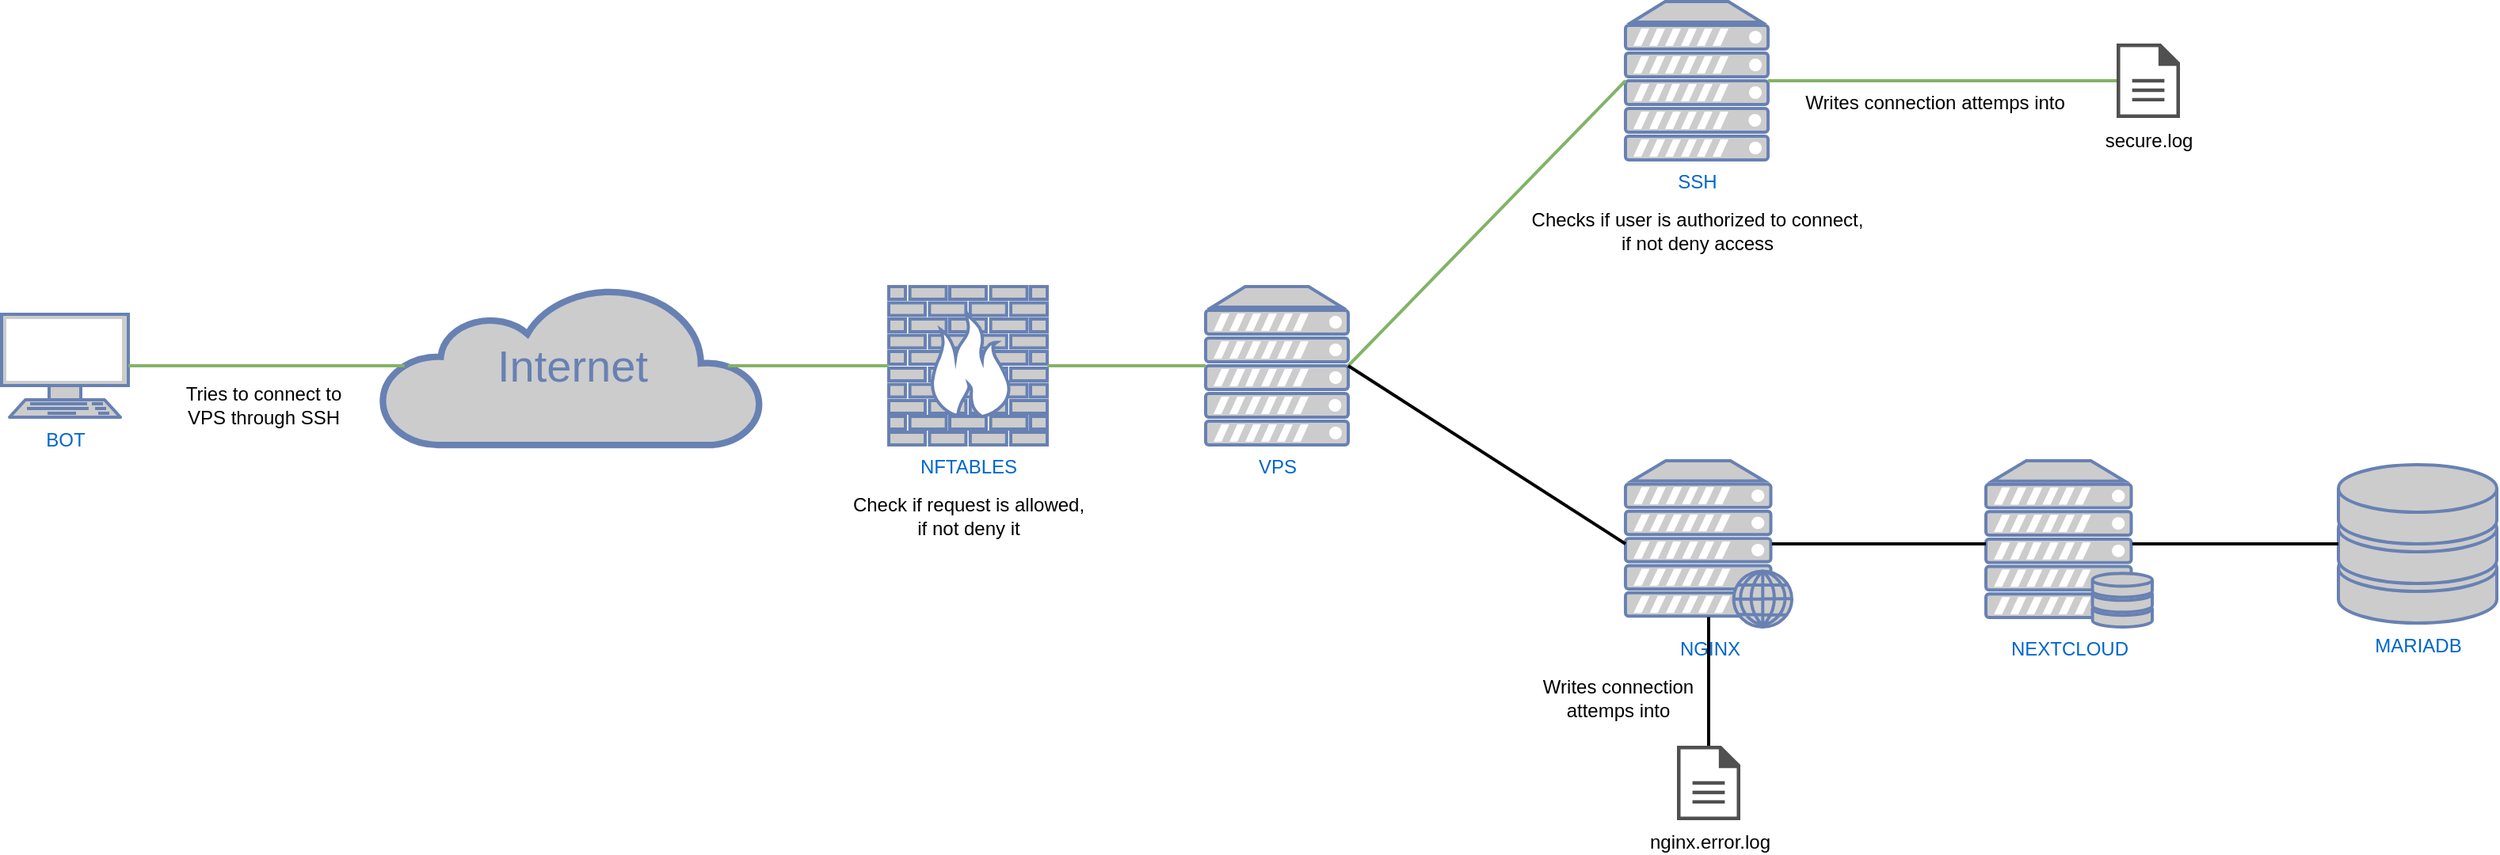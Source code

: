 <mxfile version="16.1.2" type="device"><diagram name="Page-1" id="bfe91b75-5d2c-26a0-9c1d-138518896778"><mxGraphModel dx="2858" dy="1181" grid="1" gridSize="10" guides="1" tooltips="1" connect="1" arrows="1" fold="1" page="1" pageScale="1" pageWidth="1100" pageHeight="850" background="none" math="0" shadow="0"><root><mxCell id="0"/><mxCell id="1" parent="0"/><mxCell id="DcTWJLS3epx_uPphpHKS-2" value="NFTABLES" style="fontColor=#0066CC;verticalAlign=top;verticalLabelPosition=bottom;labelPosition=center;align=center;html=1;outlineConnect=0;fillColor=#CCCCCC;strokeColor=#6881B3;gradientColor=none;gradientDirection=north;strokeWidth=2;shape=mxgraph.networks.firewall;" vertex="1" parent="1"><mxGeometry x="-530" y="190" width="100" height="100" as="geometry"/></mxCell><mxCell id="DcTWJLS3epx_uPphpHKS-4" value="VPS" style="fontColor=#0066CC;verticalAlign=top;verticalLabelPosition=bottom;labelPosition=center;align=center;html=1;outlineConnect=0;fillColor=#CCCCCC;strokeColor=#6881B3;gradientColor=none;gradientDirection=north;strokeWidth=2;shape=mxgraph.networks.server;" vertex="1" parent="1"><mxGeometry x="-330" y="190" width="90" height="100" as="geometry"/></mxCell><mxCell id="DcTWJLS3epx_uPphpHKS-5" value="NGINX" style="fontColor=#0066CC;verticalAlign=top;verticalLabelPosition=bottom;labelPosition=center;align=center;html=1;outlineConnect=0;fillColor=#CCCCCC;strokeColor=#6881B3;gradientColor=none;gradientDirection=north;strokeWidth=2;shape=mxgraph.networks.web_server;" vertex="1" parent="1"><mxGeometry x="-65" y="300" width="105" height="105" as="geometry"/></mxCell><mxCell id="DcTWJLS3epx_uPphpHKS-6" value="NEXTCLOUD" style="fontColor=#0066CC;verticalAlign=top;verticalLabelPosition=bottom;labelPosition=center;align=center;html=1;outlineConnect=0;fillColor=#CCCCCC;strokeColor=#6881B3;gradientColor=none;gradientDirection=north;strokeWidth=2;shape=mxgraph.networks.server_storage;" vertex="1" parent="1"><mxGeometry x="162.5" y="300" width="105" height="105" as="geometry"/></mxCell><mxCell id="DcTWJLS3epx_uPphpHKS-7" value="SSH" style="fontColor=#0066CC;verticalAlign=top;verticalLabelPosition=bottom;labelPosition=center;align=center;html=1;outlineConnect=0;fillColor=#CCCCCC;strokeColor=#6881B3;gradientColor=none;gradientDirection=north;strokeWidth=2;shape=mxgraph.networks.server;" vertex="1" parent="1"><mxGeometry x="-65" y="10" width="90" height="100" as="geometry"/></mxCell><mxCell id="DcTWJLS3epx_uPphpHKS-8" value="BOT" style="fontColor=#0066CC;verticalAlign=top;verticalLabelPosition=bottom;labelPosition=center;align=center;html=1;outlineConnect=0;fillColor=#CCCCCC;strokeColor=#6881B3;gradientColor=none;gradientDirection=north;strokeWidth=2;shape=mxgraph.networks.terminal;" vertex="1" parent="1"><mxGeometry x="-1090" y="207.5" width="80" height="65" as="geometry"/></mxCell><mxCell id="DcTWJLS3epx_uPphpHKS-9" value="MARIADB" style="fontColor=#0066CC;verticalAlign=top;verticalLabelPosition=bottom;labelPosition=center;align=center;html=1;outlineConnect=0;fillColor=#CCCCCC;strokeColor=#6881B3;gradientColor=none;gradientDirection=north;strokeWidth=2;shape=mxgraph.networks.storage;" vertex="1" parent="1"><mxGeometry x="385" y="302.5" width="100" height="100" as="geometry"/></mxCell><mxCell id="DcTWJLS3epx_uPphpHKS-10" value="" style="endArrow=none;html=1;rounded=0;strokeWidth=2;exitX=1;exitY=0.5;exitDx=0;exitDy=0;exitPerimeter=0;entryX=0;entryY=0.5;entryDx=0;entryDy=0;entryPerimeter=0;fillColor=#d5e8d4;strokeColor=#82b366;" edge="1" parent="1" source="DcTWJLS3epx_uPphpHKS-4" target="DcTWJLS3epx_uPphpHKS-7"><mxGeometry width="50" height="50" relative="1" as="geometry"><mxPoint x="-150" y="230" as="sourcePoint"/><mxPoint x="-100" y="180" as="targetPoint"/></mxGeometry></mxCell><mxCell id="DcTWJLS3epx_uPphpHKS-11" value="" style="endArrow=none;html=1;rounded=0;strokeWidth=2;exitX=1;exitY=0.5;exitDx=0;exitDy=0;exitPerimeter=0;entryX=0;entryY=0.5;entryDx=0;entryDy=0;entryPerimeter=0;" edge="1" parent="1" source="DcTWJLS3epx_uPphpHKS-4" target="DcTWJLS3epx_uPphpHKS-5"><mxGeometry width="50" height="50" relative="1" as="geometry"><mxPoint x="-270" y="355" as="sourcePoint"/><mxPoint x="-30" y="175" as="targetPoint"/></mxGeometry></mxCell><mxCell id="DcTWJLS3epx_uPphpHKS-12" value="" style="endArrow=none;html=1;rounded=0;strokeWidth=2;exitX=0.88;exitY=0.5;exitDx=0;exitDy=0;exitPerimeter=0;entryX=0;entryY=0.5;entryDx=0;entryDy=0;entryPerimeter=0;" edge="1" parent="1" source="DcTWJLS3epx_uPphpHKS-5" target="DcTWJLS3epx_uPphpHKS-6"><mxGeometry width="50" height="50" relative="1" as="geometry"><mxPoint x="65" y="140" as="sourcePoint"/><mxPoint x="305" y="252.5" as="targetPoint"/></mxGeometry></mxCell><mxCell id="DcTWJLS3epx_uPphpHKS-13" value="" style="endArrow=none;html=1;rounded=0;strokeWidth=2;exitX=0.88;exitY=0.5;exitDx=0;exitDy=0;exitPerimeter=0;entryX=0;entryY=0.5;entryDx=0;entryDy=0;entryPerimeter=0;" edge="1" parent="1" source="DcTWJLS3epx_uPphpHKS-6" target="DcTWJLS3epx_uPphpHKS-9"><mxGeometry width="50" height="50" relative="1" as="geometry"><mxPoint x="305" y="190" as="sourcePoint"/><mxPoint x="345" y="350" as="targetPoint"/></mxGeometry></mxCell><mxCell id="DcTWJLS3epx_uPphpHKS-14" value="" style="endArrow=none;html=1;rounded=0;strokeWidth=2;exitX=1;exitY=0.5;exitDx=0;exitDy=0;exitPerimeter=0;entryX=0;entryY=0.5;entryDx=0;entryDy=0;entryPerimeter=0;fillColor=#d5e8d4;strokeColor=#82b366;" edge="1" parent="1" source="DcTWJLS3epx_uPphpHKS-2" target="DcTWJLS3epx_uPphpHKS-4"><mxGeometry width="50" height="50" relative="1" as="geometry"><mxPoint x="-270" y="300" as="sourcePoint"/><mxPoint x="-370" y="260" as="targetPoint"/></mxGeometry></mxCell><mxCell id="DcTWJLS3epx_uPphpHKS-15" value="Internet" style="html=1;fillColor=#CCCCCC;strokeColor=#6881B3;gradientColor=none;gradientDirection=north;strokeWidth=2;shape=mxgraph.networks.cloud;fontColor=#6881B3;rounded=0;shadow=0;comic=0;align=center;fontSize=28;" vertex="1" parent="1"><mxGeometry x="-850" y="190" width="240" height="100" as="geometry"/></mxCell><mxCell id="DcTWJLS3epx_uPphpHKS-16" value="" style="endArrow=none;html=1;rounded=0;strokeWidth=2;entryX=0;entryY=0.5;entryDx=0;entryDy=0;entryPerimeter=0;exitX=0.91;exitY=0.5;exitDx=0;exitDy=0;exitPerimeter=0;fillColor=#d5e8d4;strokeColor=#82b366;" edge="1" parent="1" source="DcTWJLS3epx_uPphpHKS-15" target="DcTWJLS3epx_uPphpHKS-2"><mxGeometry width="50" height="50" relative="1" as="geometry"><mxPoint x="-670" y="230" as="sourcePoint"/><mxPoint x="-570" y="320" as="targetPoint"/></mxGeometry></mxCell><mxCell id="DcTWJLS3epx_uPphpHKS-17" value="" style="endArrow=none;html=1;rounded=0;strokeWidth=2;entryX=0.06;entryY=0.5;entryDx=0;entryDy=0;entryPerimeter=0;exitX=1;exitY=0.5;exitDx=0;exitDy=0;exitPerimeter=0;fillColor=#d5e8d4;strokeColor=#82b366;" edge="1" parent="1" source="DcTWJLS3epx_uPphpHKS-8" target="DcTWJLS3epx_uPphpHKS-15"><mxGeometry width="50" height="50" relative="1" as="geometry"><mxPoint x="-1040" y="270" as="sourcePoint"/><mxPoint x="-970" y="260" as="targetPoint"/></mxGeometry></mxCell><mxCell id="DcTWJLS3epx_uPphpHKS-18" value="nginx.error.log" style="sketch=0;pointerEvents=1;shadow=0;dashed=0;html=1;strokeColor=none;fillColor=#505050;labelPosition=center;verticalLabelPosition=bottom;verticalAlign=top;outlineConnect=0;align=center;shape=mxgraph.office.concepts.document;" vertex="1" parent="1"><mxGeometry x="-32.5" y="480" width="40" height="47" as="geometry"/></mxCell><mxCell id="DcTWJLS3epx_uPphpHKS-19" value="secure.log" style="sketch=0;pointerEvents=1;shadow=0;dashed=0;html=1;strokeColor=none;fillColor=#505050;labelPosition=center;verticalLabelPosition=bottom;verticalAlign=top;outlineConnect=0;align=center;shape=mxgraph.office.concepts.document;" vertex="1" parent="1"><mxGeometry x="245" y="36.5" width="40" height="47" as="geometry"/></mxCell><mxCell id="DcTWJLS3epx_uPphpHKS-20" value="" style="endArrow=none;html=1;rounded=0;strokeWidth=2;exitX=0.5;exitY=0.94;exitDx=0;exitDy=0;exitPerimeter=0;" edge="1" parent="1" source="DcTWJLS3epx_uPphpHKS-5" target="DcTWJLS3epx_uPphpHKS-18"><mxGeometry width="50" height="50" relative="1" as="geometry"><mxPoint x="-25.0" y="480" as="sourcePoint"/><mxPoint x="110.1" y="480" as="targetPoint"/></mxGeometry></mxCell><mxCell id="DcTWJLS3epx_uPphpHKS-21" value="" style="endArrow=none;html=1;rounded=0;strokeWidth=2;exitX=1;exitY=0.5;exitDx=0;exitDy=0;exitPerimeter=0;fillColor=#d5e8d4;strokeColor=#82b366;" edge="1" parent="1" source="DcTWJLS3epx_uPphpHKS-7" target="DcTWJLS3epx_uPphpHKS-19"><mxGeometry width="50" height="50" relative="1" as="geometry"><mxPoint x="135" y="272.5" as="sourcePoint"/><mxPoint x="245" y="92.5" as="targetPoint"/></mxGeometry></mxCell><mxCell id="DcTWJLS3epx_uPphpHKS-22" value="Writes connection attemps into" style="text;html=1;align=center;verticalAlign=middle;resizable=0;points=[];autosize=1;strokeColor=none;fillColor=none;" vertex="1" parent="1"><mxGeometry x="40" y="63.5" width="180" height="20" as="geometry"/></mxCell><mxCell id="DcTWJLS3epx_uPphpHKS-23" value="Writes connection&lt;br&gt;attemps into" style="text;html=1;align=center;verticalAlign=middle;resizable=0;points=[];autosize=1;strokeColor=none;fillColor=none;" vertex="1" parent="1"><mxGeometry x="-125" y="435" width="110" height="30" as="geometry"/></mxCell><mxCell id="DcTWJLS3epx_uPphpHKS-24" value="Tries to connect to&lt;br&gt;VPS through SSH" style="text;html=1;align=center;verticalAlign=middle;resizable=0;points=[];autosize=1;strokeColor=none;fillColor=none;" vertex="1" parent="1"><mxGeometry x="-980" y="250" width="110" height="30" as="geometry"/></mxCell><mxCell id="DcTWJLS3epx_uPphpHKS-25" value="Check if request is allowed,&lt;br&gt;if not deny it" style="text;html=1;align=center;verticalAlign=middle;resizable=0;points=[];autosize=1;strokeColor=none;fillColor=none;" vertex="1" parent="1"><mxGeometry x="-560" y="320" width="160" height="30" as="geometry"/></mxCell><mxCell id="DcTWJLS3epx_uPphpHKS-26" value="Checks if user is authorized to connect,&lt;br&gt;if not deny access" style="text;html=1;align=center;verticalAlign=middle;resizable=0;points=[];autosize=1;strokeColor=none;fillColor=none;" vertex="1" parent="1"><mxGeometry x="-130" y="140" width="220" height="30" as="geometry"/></mxCell></root></mxGraphModel></diagram></mxfile>